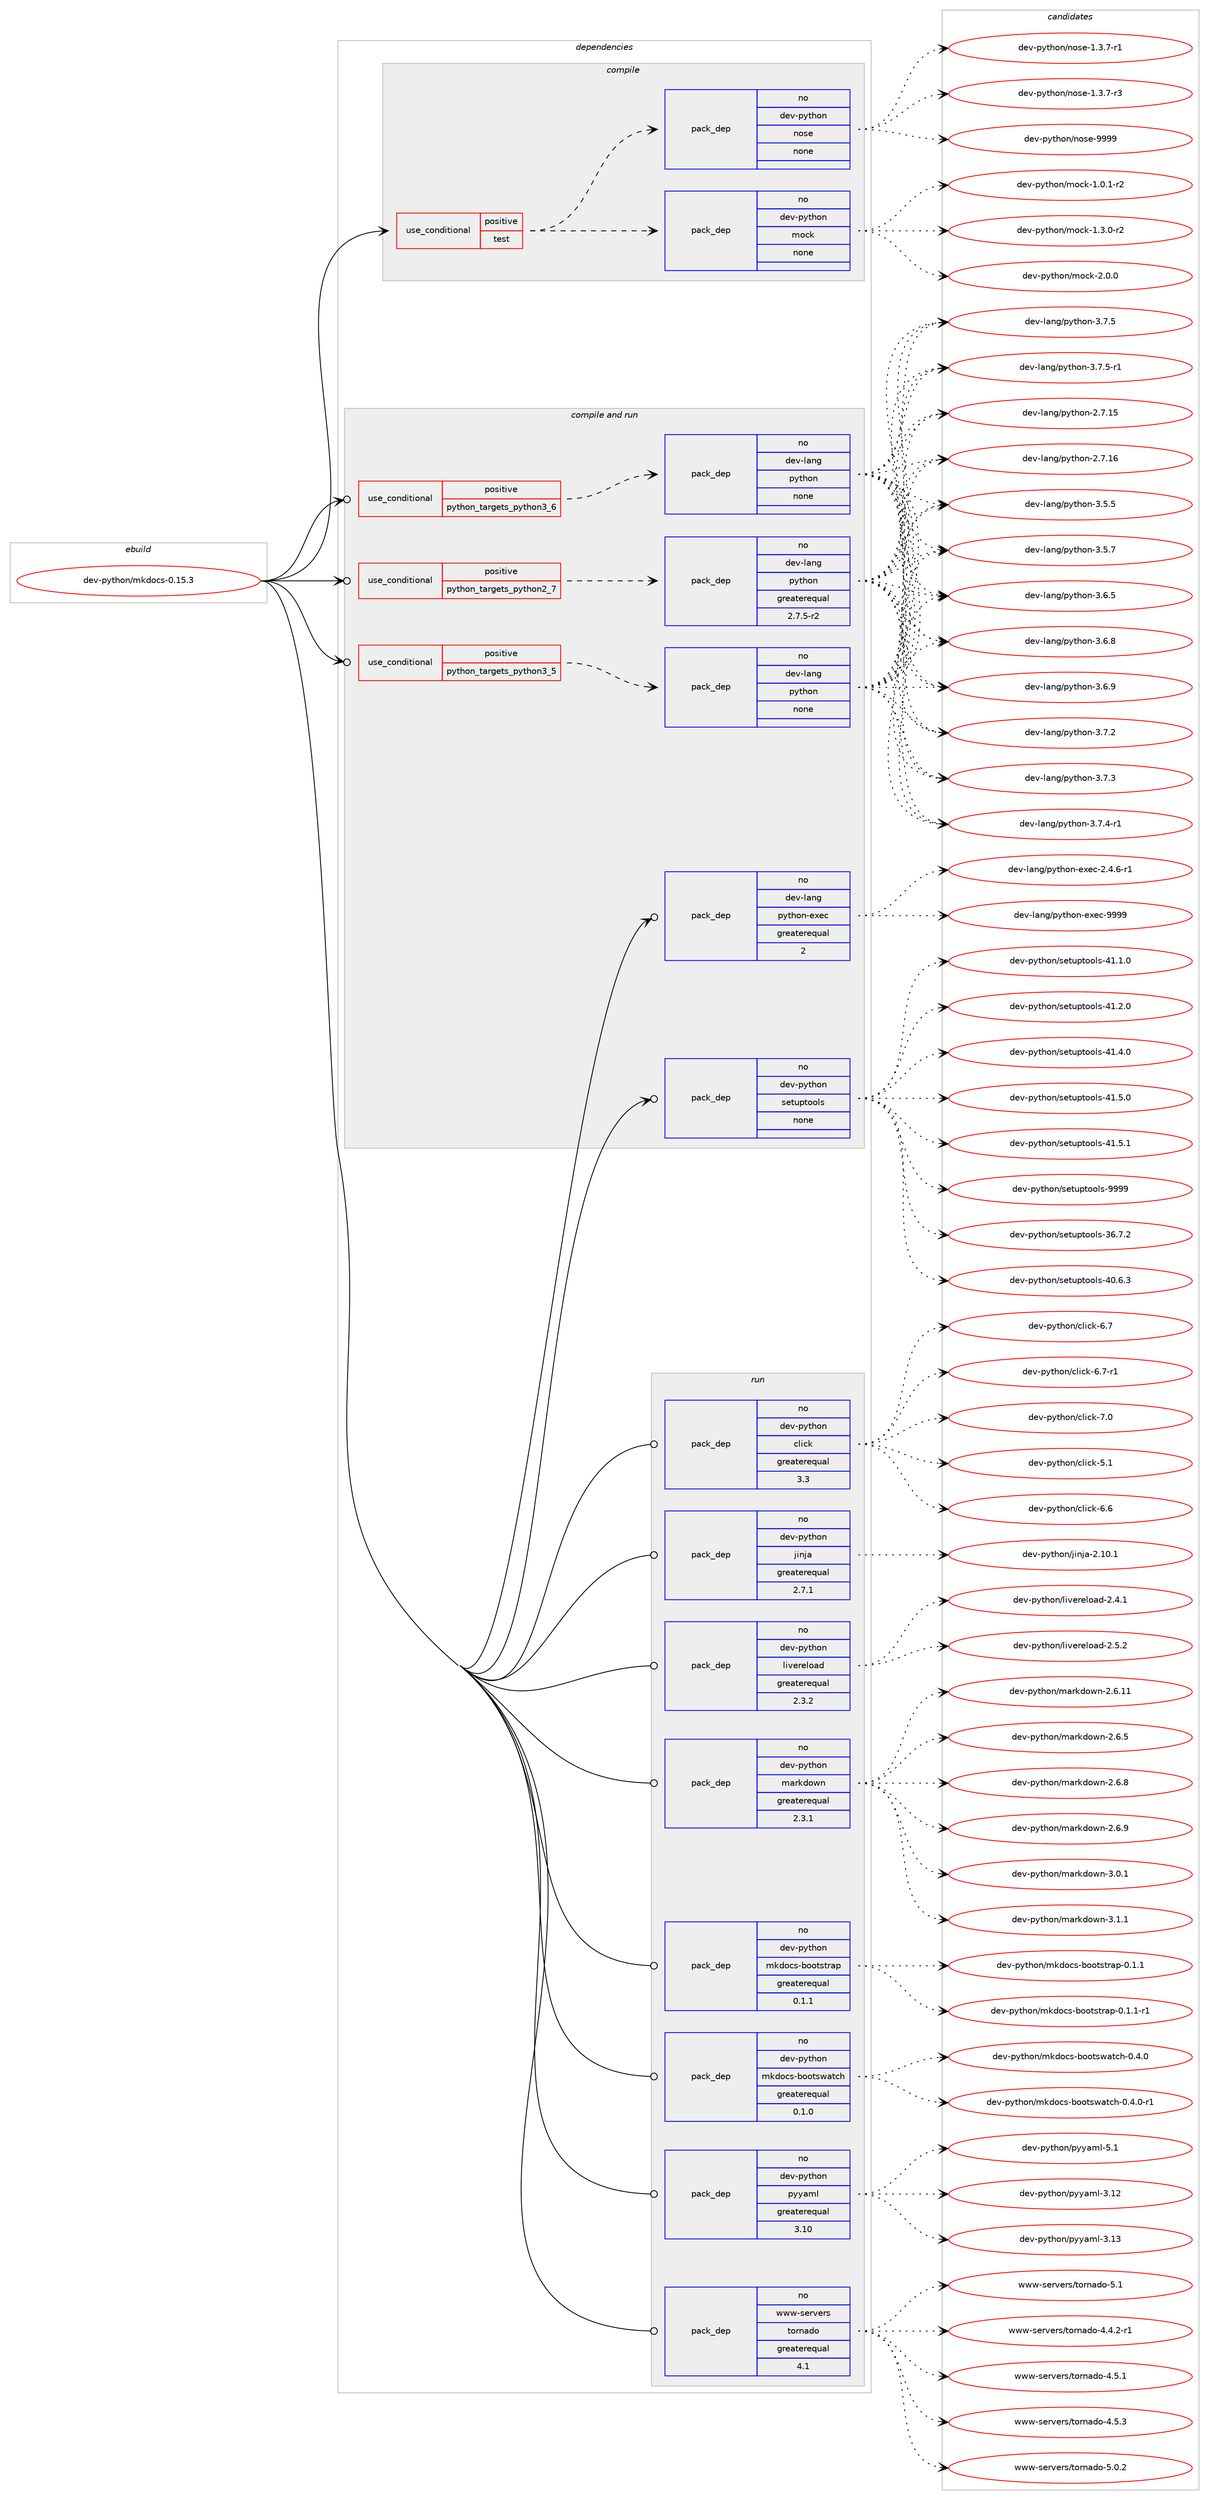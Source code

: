 digraph prolog {

# *************
# Graph options
# *************

newrank=true;
concentrate=true;
compound=true;
graph [rankdir=LR,fontname=Helvetica,fontsize=10,ranksep=1.5];#, ranksep=2.5, nodesep=0.2];
edge  [arrowhead=vee];
node  [fontname=Helvetica,fontsize=10];

# **********
# The ebuild
# **********

subgraph cluster_leftcol {
color=gray;
rank=same;
label=<<i>ebuild</i>>;
id [label="dev-python/mkdocs-0.15.3", color=red, width=4, href="../dev-python/mkdocs-0.15.3.svg"];
}

# ****************
# The dependencies
# ****************

subgraph cluster_midcol {
color=gray;
label=<<i>dependencies</i>>;
subgraph cluster_compile {
fillcolor="#eeeeee";
style=filled;
label=<<i>compile</i>>;
subgraph cond142555 {
dependency614695 [label=<<TABLE BORDER="0" CELLBORDER="1" CELLSPACING="0" CELLPADDING="4"><TR><TD ROWSPAN="3" CELLPADDING="10">use_conditional</TD></TR><TR><TD>positive</TD></TR><TR><TD>test</TD></TR></TABLE>>, shape=none, color=red];
subgraph pack460335 {
dependency614696 [label=<<TABLE BORDER="0" CELLBORDER="1" CELLSPACING="0" CELLPADDING="4" WIDTH="220"><TR><TD ROWSPAN="6" CELLPADDING="30">pack_dep</TD></TR><TR><TD WIDTH="110">no</TD></TR><TR><TD>dev-python</TD></TR><TR><TD>mock</TD></TR><TR><TD>none</TD></TR><TR><TD></TD></TR></TABLE>>, shape=none, color=blue];
}
dependency614695:e -> dependency614696:w [weight=20,style="dashed",arrowhead="vee"];
subgraph pack460336 {
dependency614697 [label=<<TABLE BORDER="0" CELLBORDER="1" CELLSPACING="0" CELLPADDING="4" WIDTH="220"><TR><TD ROWSPAN="6" CELLPADDING="30">pack_dep</TD></TR><TR><TD WIDTH="110">no</TD></TR><TR><TD>dev-python</TD></TR><TR><TD>nose</TD></TR><TR><TD>none</TD></TR><TR><TD></TD></TR></TABLE>>, shape=none, color=blue];
}
dependency614695:e -> dependency614697:w [weight=20,style="dashed",arrowhead="vee"];
}
id:e -> dependency614695:w [weight=20,style="solid",arrowhead="vee"];
}
subgraph cluster_compileandrun {
fillcolor="#eeeeee";
style=filled;
label=<<i>compile and run</i>>;
subgraph cond142556 {
dependency614698 [label=<<TABLE BORDER="0" CELLBORDER="1" CELLSPACING="0" CELLPADDING="4"><TR><TD ROWSPAN="3" CELLPADDING="10">use_conditional</TD></TR><TR><TD>positive</TD></TR><TR><TD>python_targets_python2_7</TD></TR></TABLE>>, shape=none, color=red];
subgraph pack460337 {
dependency614699 [label=<<TABLE BORDER="0" CELLBORDER="1" CELLSPACING="0" CELLPADDING="4" WIDTH="220"><TR><TD ROWSPAN="6" CELLPADDING="30">pack_dep</TD></TR><TR><TD WIDTH="110">no</TD></TR><TR><TD>dev-lang</TD></TR><TR><TD>python</TD></TR><TR><TD>greaterequal</TD></TR><TR><TD>2.7.5-r2</TD></TR></TABLE>>, shape=none, color=blue];
}
dependency614698:e -> dependency614699:w [weight=20,style="dashed",arrowhead="vee"];
}
id:e -> dependency614698:w [weight=20,style="solid",arrowhead="odotvee"];
subgraph cond142557 {
dependency614700 [label=<<TABLE BORDER="0" CELLBORDER="1" CELLSPACING="0" CELLPADDING="4"><TR><TD ROWSPAN="3" CELLPADDING="10">use_conditional</TD></TR><TR><TD>positive</TD></TR><TR><TD>python_targets_python3_5</TD></TR></TABLE>>, shape=none, color=red];
subgraph pack460338 {
dependency614701 [label=<<TABLE BORDER="0" CELLBORDER="1" CELLSPACING="0" CELLPADDING="4" WIDTH="220"><TR><TD ROWSPAN="6" CELLPADDING="30">pack_dep</TD></TR><TR><TD WIDTH="110">no</TD></TR><TR><TD>dev-lang</TD></TR><TR><TD>python</TD></TR><TR><TD>none</TD></TR><TR><TD></TD></TR></TABLE>>, shape=none, color=blue];
}
dependency614700:e -> dependency614701:w [weight=20,style="dashed",arrowhead="vee"];
}
id:e -> dependency614700:w [weight=20,style="solid",arrowhead="odotvee"];
subgraph cond142558 {
dependency614702 [label=<<TABLE BORDER="0" CELLBORDER="1" CELLSPACING="0" CELLPADDING="4"><TR><TD ROWSPAN="3" CELLPADDING="10">use_conditional</TD></TR><TR><TD>positive</TD></TR><TR><TD>python_targets_python3_6</TD></TR></TABLE>>, shape=none, color=red];
subgraph pack460339 {
dependency614703 [label=<<TABLE BORDER="0" CELLBORDER="1" CELLSPACING="0" CELLPADDING="4" WIDTH="220"><TR><TD ROWSPAN="6" CELLPADDING="30">pack_dep</TD></TR><TR><TD WIDTH="110">no</TD></TR><TR><TD>dev-lang</TD></TR><TR><TD>python</TD></TR><TR><TD>none</TD></TR><TR><TD></TD></TR></TABLE>>, shape=none, color=blue];
}
dependency614702:e -> dependency614703:w [weight=20,style="dashed",arrowhead="vee"];
}
id:e -> dependency614702:w [weight=20,style="solid",arrowhead="odotvee"];
subgraph pack460340 {
dependency614704 [label=<<TABLE BORDER="0" CELLBORDER="1" CELLSPACING="0" CELLPADDING="4" WIDTH="220"><TR><TD ROWSPAN="6" CELLPADDING="30">pack_dep</TD></TR><TR><TD WIDTH="110">no</TD></TR><TR><TD>dev-lang</TD></TR><TR><TD>python-exec</TD></TR><TR><TD>greaterequal</TD></TR><TR><TD>2</TD></TR></TABLE>>, shape=none, color=blue];
}
id:e -> dependency614704:w [weight=20,style="solid",arrowhead="odotvee"];
subgraph pack460341 {
dependency614705 [label=<<TABLE BORDER="0" CELLBORDER="1" CELLSPACING="0" CELLPADDING="4" WIDTH="220"><TR><TD ROWSPAN="6" CELLPADDING="30">pack_dep</TD></TR><TR><TD WIDTH="110">no</TD></TR><TR><TD>dev-python</TD></TR><TR><TD>setuptools</TD></TR><TR><TD>none</TD></TR><TR><TD></TD></TR></TABLE>>, shape=none, color=blue];
}
id:e -> dependency614705:w [weight=20,style="solid",arrowhead="odotvee"];
}
subgraph cluster_run {
fillcolor="#eeeeee";
style=filled;
label=<<i>run</i>>;
subgraph pack460342 {
dependency614706 [label=<<TABLE BORDER="0" CELLBORDER="1" CELLSPACING="0" CELLPADDING="4" WIDTH="220"><TR><TD ROWSPAN="6" CELLPADDING="30">pack_dep</TD></TR><TR><TD WIDTH="110">no</TD></TR><TR><TD>dev-python</TD></TR><TR><TD>click</TD></TR><TR><TD>greaterequal</TD></TR><TR><TD>3.3</TD></TR></TABLE>>, shape=none, color=blue];
}
id:e -> dependency614706:w [weight=20,style="solid",arrowhead="odot"];
subgraph pack460343 {
dependency614707 [label=<<TABLE BORDER="0" CELLBORDER="1" CELLSPACING="0" CELLPADDING="4" WIDTH="220"><TR><TD ROWSPAN="6" CELLPADDING="30">pack_dep</TD></TR><TR><TD WIDTH="110">no</TD></TR><TR><TD>dev-python</TD></TR><TR><TD>jinja</TD></TR><TR><TD>greaterequal</TD></TR><TR><TD>2.7.1</TD></TR></TABLE>>, shape=none, color=blue];
}
id:e -> dependency614707:w [weight=20,style="solid",arrowhead="odot"];
subgraph pack460344 {
dependency614708 [label=<<TABLE BORDER="0" CELLBORDER="1" CELLSPACING="0" CELLPADDING="4" WIDTH="220"><TR><TD ROWSPAN="6" CELLPADDING="30">pack_dep</TD></TR><TR><TD WIDTH="110">no</TD></TR><TR><TD>dev-python</TD></TR><TR><TD>livereload</TD></TR><TR><TD>greaterequal</TD></TR><TR><TD>2.3.2</TD></TR></TABLE>>, shape=none, color=blue];
}
id:e -> dependency614708:w [weight=20,style="solid",arrowhead="odot"];
subgraph pack460345 {
dependency614709 [label=<<TABLE BORDER="0" CELLBORDER="1" CELLSPACING="0" CELLPADDING="4" WIDTH="220"><TR><TD ROWSPAN="6" CELLPADDING="30">pack_dep</TD></TR><TR><TD WIDTH="110">no</TD></TR><TR><TD>dev-python</TD></TR><TR><TD>markdown</TD></TR><TR><TD>greaterequal</TD></TR><TR><TD>2.3.1</TD></TR></TABLE>>, shape=none, color=blue];
}
id:e -> dependency614709:w [weight=20,style="solid",arrowhead="odot"];
subgraph pack460346 {
dependency614710 [label=<<TABLE BORDER="0" CELLBORDER="1" CELLSPACING="0" CELLPADDING="4" WIDTH="220"><TR><TD ROWSPAN="6" CELLPADDING="30">pack_dep</TD></TR><TR><TD WIDTH="110">no</TD></TR><TR><TD>dev-python</TD></TR><TR><TD>mkdocs-bootstrap</TD></TR><TR><TD>greaterequal</TD></TR><TR><TD>0.1.1</TD></TR></TABLE>>, shape=none, color=blue];
}
id:e -> dependency614710:w [weight=20,style="solid",arrowhead="odot"];
subgraph pack460347 {
dependency614711 [label=<<TABLE BORDER="0" CELLBORDER="1" CELLSPACING="0" CELLPADDING="4" WIDTH="220"><TR><TD ROWSPAN="6" CELLPADDING="30">pack_dep</TD></TR><TR><TD WIDTH="110">no</TD></TR><TR><TD>dev-python</TD></TR><TR><TD>mkdocs-bootswatch</TD></TR><TR><TD>greaterequal</TD></TR><TR><TD>0.1.0</TD></TR></TABLE>>, shape=none, color=blue];
}
id:e -> dependency614711:w [weight=20,style="solid",arrowhead="odot"];
subgraph pack460348 {
dependency614712 [label=<<TABLE BORDER="0" CELLBORDER="1" CELLSPACING="0" CELLPADDING="4" WIDTH="220"><TR><TD ROWSPAN="6" CELLPADDING="30">pack_dep</TD></TR><TR><TD WIDTH="110">no</TD></TR><TR><TD>dev-python</TD></TR><TR><TD>pyyaml</TD></TR><TR><TD>greaterequal</TD></TR><TR><TD>3.10</TD></TR></TABLE>>, shape=none, color=blue];
}
id:e -> dependency614712:w [weight=20,style="solid",arrowhead="odot"];
subgraph pack460349 {
dependency614713 [label=<<TABLE BORDER="0" CELLBORDER="1" CELLSPACING="0" CELLPADDING="4" WIDTH="220"><TR><TD ROWSPAN="6" CELLPADDING="30">pack_dep</TD></TR><TR><TD WIDTH="110">no</TD></TR><TR><TD>www-servers</TD></TR><TR><TD>tornado</TD></TR><TR><TD>greaterequal</TD></TR><TR><TD>4.1</TD></TR></TABLE>>, shape=none, color=blue];
}
id:e -> dependency614713:w [weight=20,style="solid",arrowhead="odot"];
}
}

# **************
# The candidates
# **************

subgraph cluster_choices {
rank=same;
color=gray;
label=<<i>candidates</i>>;

subgraph choice460335 {
color=black;
nodesep=1;
choice1001011184511212111610411111047109111991074549464846494511450 [label="dev-python/mock-1.0.1-r2", color=red, width=4,href="../dev-python/mock-1.0.1-r2.svg"];
choice1001011184511212111610411111047109111991074549465146484511450 [label="dev-python/mock-1.3.0-r2", color=red, width=4,href="../dev-python/mock-1.3.0-r2.svg"];
choice100101118451121211161041111104710911199107455046484648 [label="dev-python/mock-2.0.0", color=red, width=4,href="../dev-python/mock-2.0.0.svg"];
dependency614696:e -> choice1001011184511212111610411111047109111991074549464846494511450:w [style=dotted,weight="100"];
dependency614696:e -> choice1001011184511212111610411111047109111991074549465146484511450:w [style=dotted,weight="100"];
dependency614696:e -> choice100101118451121211161041111104710911199107455046484648:w [style=dotted,weight="100"];
}
subgraph choice460336 {
color=black;
nodesep=1;
choice10010111845112121116104111110471101111151014549465146554511449 [label="dev-python/nose-1.3.7-r1", color=red, width=4,href="../dev-python/nose-1.3.7-r1.svg"];
choice10010111845112121116104111110471101111151014549465146554511451 [label="dev-python/nose-1.3.7-r3", color=red, width=4,href="../dev-python/nose-1.3.7-r3.svg"];
choice10010111845112121116104111110471101111151014557575757 [label="dev-python/nose-9999", color=red, width=4,href="../dev-python/nose-9999.svg"];
dependency614697:e -> choice10010111845112121116104111110471101111151014549465146554511449:w [style=dotted,weight="100"];
dependency614697:e -> choice10010111845112121116104111110471101111151014549465146554511451:w [style=dotted,weight="100"];
dependency614697:e -> choice10010111845112121116104111110471101111151014557575757:w [style=dotted,weight="100"];
}
subgraph choice460337 {
color=black;
nodesep=1;
choice10010111845108971101034711212111610411111045504655464953 [label="dev-lang/python-2.7.15", color=red, width=4,href="../dev-lang/python-2.7.15.svg"];
choice10010111845108971101034711212111610411111045504655464954 [label="dev-lang/python-2.7.16", color=red, width=4,href="../dev-lang/python-2.7.16.svg"];
choice100101118451089711010347112121116104111110455146534653 [label="dev-lang/python-3.5.5", color=red, width=4,href="../dev-lang/python-3.5.5.svg"];
choice100101118451089711010347112121116104111110455146534655 [label="dev-lang/python-3.5.7", color=red, width=4,href="../dev-lang/python-3.5.7.svg"];
choice100101118451089711010347112121116104111110455146544653 [label="dev-lang/python-3.6.5", color=red, width=4,href="../dev-lang/python-3.6.5.svg"];
choice100101118451089711010347112121116104111110455146544656 [label="dev-lang/python-3.6.8", color=red, width=4,href="../dev-lang/python-3.6.8.svg"];
choice100101118451089711010347112121116104111110455146544657 [label="dev-lang/python-3.6.9", color=red, width=4,href="../dev-lang/python-3.6.9.svg"];
choice100101118451089711010347112121116104111110455146554650 [label="dev-lang/python-3.7.2", color=red, width=4,href="../dev-lang/python-3.7.2.svg"];
choice100101118451089711010347112121116104111110455146554651 [label="dev-lang/python-3.7.3", color=red, width=4,href="../dev-lang/python-3.7.3.svg"];
choice1001011184510897110103471121211161041111104551465546524511449 [label="dev-lang/python-3.7.4-r1", color=red, width=4,href="../dev-lang/python-3.7.4-r1.svg"];
choice100101118451089711010347112121116104111110455146554653 [label="dev-lang/python-3.7.5", color=red, width=4,href="../dev-lang/python-3.7.5.svg"];
choice1001011184510897110103471121211161041111104551465546534511449 [label="dev-lang/python-3.7.5-r1", color=red, width=4,href="../dev-lang/python-3.7.5-r1.svg"];
dependency614699:e -> choice10010111845108971101034711212111610411111045504655464953:w [style=dotted,weight="100"];
dependency614699:e -> choice10010111845108971101034711212111610411111045504655464954:w [style=dotted,weight="100"];
dependency614699:e -> choice100101118451089711010347112121116104111110455146534653:w [style=dotted,weight="100"];
dependency614699:e -> choice100101118451089711010347112121116104111110455146534655:w [style=dotted,weight="100"];
dependency614699:e -> choice100101118451089711010347112121116104111110455146544653:w [style=dotted,weight="100"];
dependency614699:e -> choice100101118451089711010347112121116104111110455146544656:w [style=dotted,weight="100"];
dependency614699:e -> choice100101118451089711010347112121116104111110455146544657:w [style=dotted,weight="100"];
dependency614699:e -> choice100101118451089711010347112121116104111110455146554650:w [style=dotted,weight="100"];
dependency614699:e -> choice100101118451089711010347112121116104111110455146554651:w [style=dotted,weight="100"];
dependency614699:e -> choice1001011184510897110103471121211161041111104551465546524511449:w [style=dotted,weight="100"];
dependency614699:e -> choice100101118451089711010347112121116104111110455146554653:w [style=dotted,weight="100"];
dependency614699:e -> choice1001011184510897110103471121211161041111104551465546534511449:w [style=dotted,weight="100"];
}
subgraph choice460338 {
color=black;
nodesep=1;
choice10010111845108971101034711212111610411111045504655464953 [label="dev-lang/python-2.7.15", color=red, width=4,href="../dev-lang/python-2.7.15.svg"];
choice10010111845108971101034711212111610411111045504655464954 [label="dev-lang/python-2.7.16", color=red, width=4,href="../dev-lang/python-2.7.16.svg"];
choice100101118451089711010347112121116104111110455146534653 [label="dev-lang/python-3.5.5", color=red, width=4,href="../dev-lang/python-3.5.5.svg"];
choice100101118451089711010347112121116104111110455146534655 [label="dev-lang/python-3.5.7", color=red, width=4,href="../dev-lang/python-3.5.7.svg"];
choice100101118451089711010347112121116104111110455146544653 [label="dev-lang/python-3.6.5", color=red, width=4,href="../dev-lang/python-3.6.5.svg"];
choice100101118451089711010347112121116104111110455146544656 [label="dev-lang/python-3.6.8", color=red, width=4,href="../dev-lang/python-3.6.8.svg"];
choice100101118451089711010347112121116104111110455146544657 [label="dev-lang/python-3.6.9", color=red, width=4,href="../dev-lang/python-3.6.9.svg"];
choice100101118451089711010347112121116104111110455146554650 [label="dev-lang/python-3.7.2", color=red, width=4,href="../dev-lang/python-3.7.2.svg"];
choice100101118451089711010347112121116104111110455146554651 [label="dev-lang/python-3.7.3", color=red, width=4,href="../dev-lang/python-3.7.3.svg"];
choice1001011184510897110103471121211161041111104551465546524511449 [label="dev-lang/python-3.7.4-r1", color=red, width=4,href="../dev-lang/python-3.7.4-r1.svg"];
choice100101118451089711010347112121116104111110455146554653 [label="dev-lang/python-3.7.5", color=red, width=4,href="../dev-lang/python-3.7.5.svg"];
choice1001011184510897110103471121211161041111104551465546534511449 [label="dev-lang/python-3.7.5-r1", color=red, width=4,href="../dev-lang/python-3.7.5-r1.svg"];
dependency614701:e -> choice10010111845108971101034711212111610411111045504655464953:w [style=dotted,weight="100"];
dependency614701:e -> choice10010111845108971101034711212111610411111045504655464954:w [style=dotted,weight="100"];
dependency614701:e -> choice100101118451089711010347112121116104111110455146534653:w [style=dotted,weight="100"];
dependency614701:e -> choice100101118451089711010347112121116104111110455146534655:w [style=dotted,weight="100"];
dependency614701:e -> choice100101118451089711010347112121116104111110455146544653:w [style=dotted,weight="100"];
dependency614701:e -> choice100101118451089711010347112121116104111110455146544656:w [style=dotted,weight="100"];
dependency614701:e -> choice100101118451089711010347112121116104111110455146544657:w [style=dotted,weight="100"];
dependency614701:e -> choice100101118451089711010347112121116104111110455146554650:w [style=dotted,weight="100"];
dependency614701:e -> choice100101118451089711010347112121116104111110455146554651:w [style=dotted,weight="100"];
dependency614701:e -> choice1001011184510897110103471121211161041111104551465546524511449:w [style=dotted,weight="100"];
dependency614701:e -> choice100101118451089711010347112121116104111110455146554653:w [style=dotted,weight="100"];
dependency614701:e -> choice1001011184510897110103471121211161041111104551465546534511449:w [style=dotted,weight="100"];
}
subgraph choice460339 {
color=black;
nodesep=1;
choice10010111845108971101034711212111610411111045504655464953 [label="dev-lang/python-2.7.15", color=red, width=4,href="../dev-lang/python-2.7.15.svg"];
choice10010111845108971101034711212111610411111045504655464954 [label="dev-lang/python-2.7.16", color=red, width=4,href="../dev-lang/python-2.7.16.svg"];
choice100101118451089711010347112121116104111110455146534653 [label="dev-lang/python-3.5.5", color=red, width=4,href="../dev-lang/python-3.5.5.svg"];
choice100101118451089711010347112121116104111110455146534655 [label="dev-lang/python-3.5.7", color=red, width=4,href="../dev-lang/python-3.5.7.svg"];
choice100101118451089711010347112121116104111110455146544653 [label="dev-lang/python-3.6.5", color=red, width=4,href="../dev-lang/python-3.6.5.svg"];
choice100101118451089711010347112121116104111110455146544656 [label="dev-lang/python-3.6.8", color=red, width=4,href="../dev-lang/python-3.6.8.svg"];
choice100101118451089711010347112121116104111110455146544657 [label="dev-lang/python-3.6.9", color=red, width=4,href="../dev-lang/python-3.6.9.svg"];
choice100101118451089711010347112121116104111110455146554650 [label="dev-lang/python-3.7.2", color=red, width=4,href="../dev-lang/python-3.7.2.svg"];
choice100101118451089711010347112121116104111110455146554651 [label="dev-lang/python-3.7.3", color=red, width=4,href="../dev-lang/python-3.7.3.svg"];
choice1001011184510897110103471121211161041111104551465546524511449 [label="dev-lang/python-3.7.4-r1", color=red, width=4,href="../dev-lang/python-3.7.4-r1.svg"];
choice100101118451089711010347112121116104111110455146554653 [label="dev-lang/python-3.7.5", color=red, width=4,href="../dev-lang/python-3.7.5.svg"];
choice1001011184510897110103471121211161041111104551465546534511449 [label="dev-lang/python-3.7.5-r1", color=red, width=4,href="../dev-lang/python-3.7.5-r1.svg"];
dependency614703:e -> choice10010111845108971101034711212111610411111045504655464953:w [style=dotted,weight="100"];
dependency614703:e -> choice10010111845108971101034711212111610411111045504655464954:w [style=dotted,weight="100"];
dependency614703:e -> choice100101118451089711010347112121116104111110455146534653:w [style=dotted,weight="100"];
dependency614703:e -> choice100101118451089711010347112121116104111110455146534655:w [style=dotted,weight="100"];
dependency614703:e -> choice100101118451089711010347112121116104111110455146544653:w [style=dotted,weight="100"];
dependency614703:e -> choice100101118451089711010347112121116104111110455146544656:w [style=dotted,weight="100"];
dependency614703:e -> choice100101118451089711010347112121116104111110455146544657:w [style=dotted,weight="100"];
dependency614703:e -> choice100101118451089711010347112121116104111110455146554650:w [style=dotted,weight="100"];
dependency614703:e -> choice100101118451089711010347112121116104111110455146554651:w [style=dotted,weight="100"];
dependency614703:e -> choice1001011184510897110103471121211161041111104551465546524511449:w [style=dotted,weight="100"];
dependency614703:e -> choice100101118451089711010347112121116104111110455146554653:w [style=dotted,weight="100"];
dependency614703:e -> choice1001011184510897110103471121211161041111104551465546534511449:w [style=dotted,weight="100"];
}
subgraph choice460340 {
color=black;
nodesep=1;
choice10010111845108971101034711212111610411111045101120101994550465246544511449 [label="dev-lang/python-exec-2.4.6-r1", color=red, width=4,href="../dev-lang/python-exec-2.4.6-r1.svg"];
choice10010111845108971101034711212111610411111045101120101994557575757 [label="dev-lang/python-exec-9999", color=red, width=4,href="../dev-lang/python-exec-9999.svg"];
dependency614704:e -> choice10010111845108971101034711212111610411111045101120101994550465246544511449:w [style=dotted,weight="100"];
dependency614704:e -> choice10010111845108971101034711212111610411111045101120101994557575757:w [style=dotted,weight="100"];
}
subgraph choice460341 {
color=black;
nodesep=1;
choice100101118451121211161041111104711510111611711211611111110811545515446554650 [label="dev-python/setuptools-36.7.2", color=red, width=4,href="../dev-python/setuptools-36.7.2.svg"];
choice100101118451121211161041111104711510111611711211611111110811545524846544651 [label="dev-python/setuptools-40.6.3", color=red, width=4,href="../dev-python/setuptools-40.6.3.svg"];
choice100101118451121211161041111104711510111611711211611111110811545524946494648 [label="dev-python/setuptools-41.1.0", color=red, width=4,href="../dev-python/setuptools-41.1.0.svg"];
choice100101118451121211161041111104711510111611711211611111110811545524946504648 [label="dev-python/setuptools-41.2.0", color=red, width=4,href="../dev-python/setuptools-41.2.0.svg"];
choice100101118451121211161041111104711510111611711211611111110811545524946524648 [label="dev-python/setuptools-41.4.0", color=red, width=4,href="../dev-python/setuptools-41.4.0.svg"];
choice100101118451121211161041111104711510111611711211611111110811545524946534648 [label="dev-python/setuptools-41.5.0", color=red, width=4,href="../dev-python/setuptools-41.5.0.svg"];
choice100101118451121211161041111104711510111611711211611111110811545524946534649 [label="dev-python/setuptools-41.5.1", color=red, width=4,href="../dev-python/setuptools-41.5.1.svg"];
choice10010111845112121116104111110471151011161171121161111111081154557575757 [label="dev-python/setuptools-9999", color=red, width=4,href="../dev-python/setuptools-9999.svg"];
dependency614705:e -> choice100101118451121211161041111104711510111611711211611111110811545515446554650:w [style=dotted,weight="100"];
dependency614705:e -> choice100101118451121211161041111104711510111611711211611111110811545524846544651:w [style=dotted,weight="100"];
dependency614705:e -> choice100101118451121211161041111104711510111611711211611111110811545524946494648:w [style=dotted,weight="100"];
dependency614705:e -> choice100101118451121211161041111104711510111611711211611111110811545524946504648:w [style=dotted,weight="100"];
dependency614705:e -> choice100101118451121211161041111104711510111611711211611111110811545524946524648:w [style=dotted,weight="100"];
dependency614705:e -> choice100101118451121211161041111104711510111611711211611111110811545524946534648:w [style=dotted,weight="100"];
dependency614705:e -> choice100101118451121211161041111104711510111611711211611111110811545524946534649:w [style=dotted,weight="100"];
dependency614705:e -> choice10010111845112121116104111110471151011161171121161111111081154557575757:w [style=dotted,weight="100"];
}
subgraph choice460342 {
color=black;
nodesep=1;
choice1001011184511212111610411111047991081059910745534649 [label="dev-python/click-5.1", color=red, width=4,href="../dev-python/click-5.1.svg"];
choice1001011184511212111610411111047991081059910745544654 [label="dev-python/click-6.6", color=red, width=4,href="../dev-python/click-6.6.svg"];
choice1001011184511212111610411111047991081059910745544655 [label="dev-python/click-6.7", color=red, width=4,href="../dev-python/click-6.7.svg"];
choice10010111845112121116104111110479910810599107455446554511449 [label="dev-python/click-6.7-r1", color=red, width=4,href="../dev-python/click-6.7-r1.svg"];
choice1001011184511212111610411111047991081059910745554648 [label="dev-python/click-7.0", color=red, width=4,href="../dev-python/click-7.0.svg"];
dependency614706:e -> choice1001011184511212111610411111047991081059910745534649:w [style=dotted,weight="100"];
dependency614706:e -> choice1001011184511212111610411111047991081059910745544654:w [style=dotted,weight="100"];
dependency614706:e -> choice1001011184511212111610411111047991081059910745544655:w [style=dotted,weight="100"];
dependency614706:e -> choice10010111845112121116104111110479910810599107455446554511449:w [style=dotted,weight="100"];
dependency614706:e -> choice1001011184511212111610411111047991081059910745554648:w [style=dotted,weight="100"];
}
subgraph choice460343 {
color=black;
nodesep=1;
choice10010111845112121116104111110471061051101069745504649484649 [label="dev-python/jinja-2.10.1", color=red, width=4,href="../dev-python/jinja-2.10.1.svg"];
dependency614707:e -> choice10010111845112121116104111110471061051101069745504649484649:w [style=dotted,weight="100"];
}
subgraph choice460344 {
color=black;
nodesep=1;
choice100101118451121211161041111104710810511810111410110811197100455046524649 [label="dev-python/livereload-2.4.1", color=red, width=4,href="../dev-python/livereload-2.4.1.svg"];
choice100101118451121211161041111104710810511810111410110811197100455046534650 [label="dev-python/livereload-2.5.2", color=red, width=4,href="../dev-python/livereload-2.5.2.svg"];
dependency614708:e -> choice100101118451121211161041111104710810511810111410110811197100455046524649:w [style=dotted,weight="100"];
dependency614708:e -> choice100101118451121211161041111104710810511810111410110811197100455046534650:w [style=dotted,weight="100"];
}
subgraph choice460345 {
color=black;
nodesep=1;
choice10010111845112121116104111110471099711410710011111911045504654464949 [label="dev-python/markdown-2.6.11", color=red, width=4,href="../dev-python/markdown-2.6.11.svg"];
choice100101118451121211161041111104710997114107100111119110455046544653 [label="dev-python/markdown-2.6.5", color=red, width=4,href="../dev-python/markdown-2.6.5.svg"];
choice100101118451121211161041111104710997114107100111119110455046544656 [label="dev-python/markdown-2.6.8", color=red, width=4,href="../dev-python/markdown-2.6.8.svg"];
choice100101118451121211161041111104710997114107100111119110455046544657 [label="dev-python/markdown-2.6.9", color=red, width=4,href="../dev-python/markdown-2.6.9.svg"];
choice100101118451121211161041111104710997114107100111119110455146484649 [label="dev-python/markdown-3.0.1", color=red, width=4,href="../dev-python/markdown-3.0.1.svg"];
choice100101118451121211161041111104710997114107100111119110455146494649 [label="dev-python/markdown-3.1.1", color=red, width=4,href="../dev-python/markdown-3.1.1.svg"];
dependency614709:e -> choice10010111845112121116104111110471099711410710011111911045504654464949:w [style=dotted,weight="100"];
dependency614709:e -> choice100101118451121211161041111104710997114107100111119110455046544653:w [style=dotted,weight="100"];
dependency614709:e -> choice100101118451121211161041111104710997114107100111119110455046544656:w [style=dotted,weight="100"];
dependency614709:e -> choice100101118451121211161041111104710997114107100111119110455046544657:w [style=dotted,weight="100"];
dependency614709:e -> choice100101118451121211161041111104710997114107100111119110455146484649:w [style=dotted,weight="100"];
dependency614709:e -> choice100101118451121211161041111104710997114107100111119110455146494649:w [style=dotted,weight="100"];
}
subgraph choice460346 {
color=black;
nodesep=1;
choice100101118451121211161041111104710910710011199115459811111111611511611497112454846494649 [label="dev-python/mkdocs-bootstrap-0.1.1", color=red, width=4,href="../dev-python/mkdocs-bootstrap-0.1.1.svg"];
choice1001011184511212111610411111047109107100111991154598111111116115116114971124548464946494511449 [label="dev-python/mkdocs-bootstrap-0.1.1-r1", color=red, width=4,href="../dev-python/mkdocs-bootstrap-0.1.1-r1.svg"];
dependency614710:e -> choice100101118451121211161041111104710910710011199115459811111111611511611497112454846494649:w [style=dotted,weight="100"];
dependency614710:e -> choice1001011184511212111610411111047109107100111991154598111111116115116114971124548464946494511449:w [style=dotted,weight="100"];
}
subgraph choice460347 {
color=black;
nodesep=1;
choice10010111845112121116104111110471091071001119911545981111111161151199711699104454846524648 [label="dev-python/mkdocs-bootswatch-0.4.0", color=red, width=4,href="../dev-python/mkdocs-bootswatch-0.4.0.svg"];
choice100101118451121211161041111104710910710011199115459811111111611511997116991044548465246484511449 [label="dev-python/mkdocs-bootswatch-0.4.0-r1", color=red, width=4,href="../dev-python/mkdocs-bootswatch-0.4.0-r1.svg"];
dependency614711:e -> choice10010111845112121116104111110471091071001119911545981111111161151199711699104454846524648:w [style=dotted,weight="100"];
dependency614711:e -> choice100101118451121211161041111104710910710011199115459811111111611511997116991044548465246484511449:w [style=dotted,weight="100"];
}
subgraph choice460348 {
color=black;
nodesep=1;
choice1001011184511212111610411111047112121121971091084551464950 [label="dev-python/pyyaml-3.12", color=red, width=4,href="../dev-python/pyyaml-3.12.svg"];
choice1001011184511212111610411111047112121121971091084551464951 [label="dev-python/pyyaml-3.13", color=red, width=4,href="../dev-python/pyyaml-3.13.svg"];
choice10010111845112121116104111110471121211219710910845534649 [label="dev-python/pyyaml-5.1", color=red, width=4,href="../dev-python/pyyaml-5.1.svg"];
dependency614712:e -> choice1001011184511212111610411111047112121121971091084551464950:w [style=dotted,weight="100"];
dependency614712:e -> choice1001011184511212111610411111047112121121971091084551464951:w [style=dotted,weight="100"];
dependency614712:e -> choice10010111845112121116104111110471121211219710910845534649:w [style=dotted,weight="100"];
}
subgraph choice460349 {
color=black;
nodesep=1;
choice1191191194511510111411810111411547116111114110971001114552465246504511449 [label="www-servers/tornado-4.4.2-r1", color=red, width=4,href="../www-servers/tornado-4.4.2-r1.svg"];
choice119119119451151011141181011141154711611111411097100111455246534649 [label="www-servers/tornado-4.5.1", color=red, width=4,href="../www-servers/tornado-4.5.1.svg"];
choice119119119451151011141181011141154711611111411097100111455246534651 [label="www-servers/tornado-4.5.3", color=red, width=4,href="../www-servers/tornado-4.5.3.svg"];
choice119119119451151011141181011141154711611111411097100111455346484650 [label="www-servers/tornado-5.0.2", color=red, width=4,href="../www-servers/tornado-5.0.2.svg"];
choice11911911945115101114118101114115471161111141109710011145534649 [label="www-servers/tornado-5.1", color=red, width=4,href="../www-servers/tornado-5.1.svg"];
dependency614713:e -> choice1191191194511510111411810111411547116111114110971001114552465246504511449:w [style=dotted,weight="100"];
dependency614713:e -> choice119119119451151011141181011141154711611111411097100111455246534649:w [style=dotted,weight="100"];
dependency614713:e -> choice119119119451151011141181011141154711611111411097100111455246534651:w [style=dotted,weight="100"];
dependency614713:e -> choice119119119451151011141181011141154711611111411097100111455346484650:w [style=dotted,weight="100"];
dependency614713:e -> choice11911911945115101114118101114115471161111141109710011145534649:w [style=dotted,weight="100"];
}
}

}
